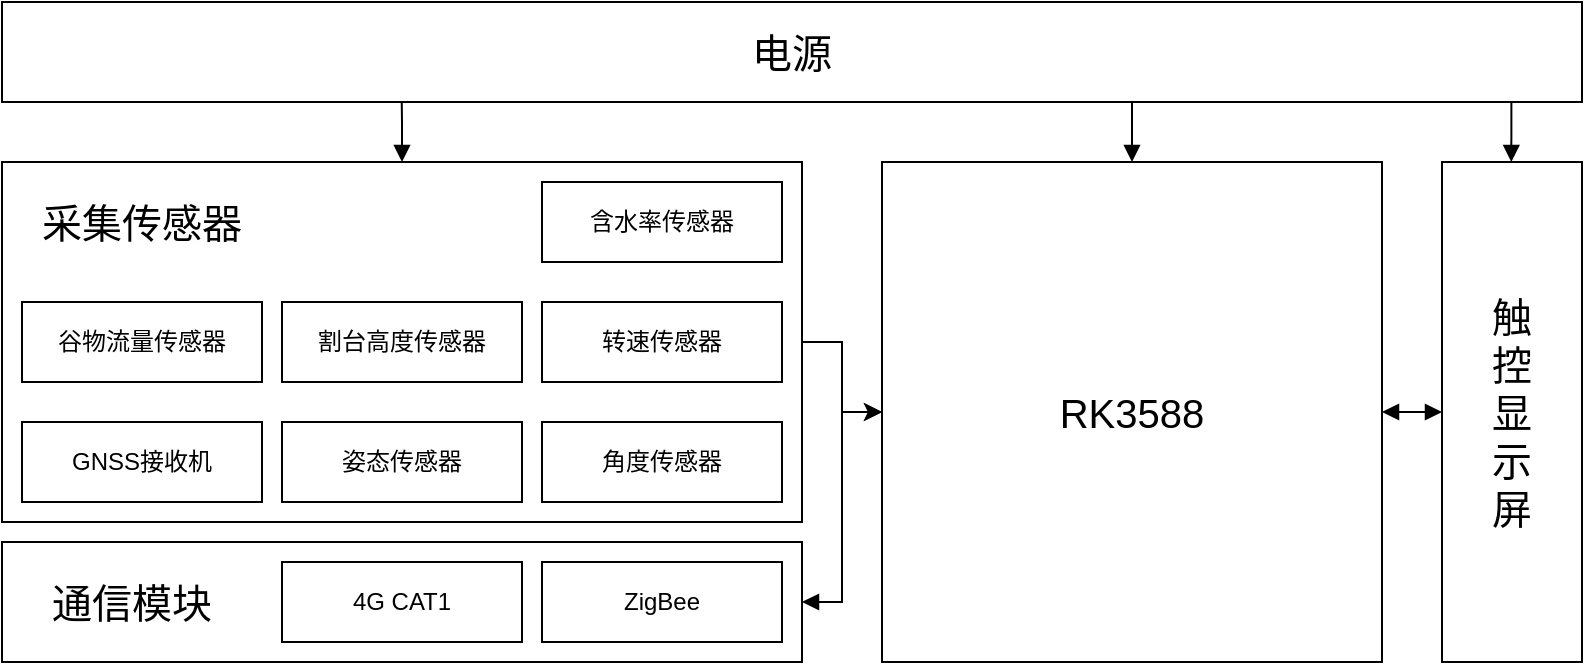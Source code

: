 <mxfile version="24.3.1" type="github">
  <diagram name="第 1 页" id="iA5qATUPCENagUnjX_-0">
    <mxGraphModel dx="1588" dy="1254" grid="1" gridSize="10" guides="1" tooltips="1" connect="1" arrows="1" fold="1" page="1" pageScale="1" pageWidth="1654" pageHeight="1169" math="0" shadow="0">
      <root>
        <mxCell id="0" />
        <mxCell id="1" parent="0" />
        <mxCell id="2T69lTBmzo6Eun2dO9DT-130" style="edgeStyle=orthogonalEdgeStyle;rounded=0;orthogonalLoop=1;jettySize=auto;html=1;entryX=0;entryY=0.5;entryDx=0;entryDy=0;strokeColor=default;align=center;verticalAlign=middle;fontFamily=Helvetica;fontSize=11;fontColor=default;labelBackgroundColor=default;endArrow=block;endFill=1;" parent="1" edge="1">
          <mxGeometry relative="1" as="geometry">
            <mxPoint x="957" y="860.0" as="sourcePoint" />
          </mxGeometry>
        </mxCell>
        <mxCell id="JMtT5rVK0VToOy5rUXFl-23" style="edgeStyle=orthogonalEdgeStyle;rounded=0;orthogonalLoop=1;jettySize=auto;html=1;entryX=0;entryY=0.5;entryDx=0;entryDy=0;startArrow=block;startFill=1;fillColor=#dae8fc;strokeColor=default;endArrow=block;endFill=1;" edge="1" parent="1" source="JMtT5rVK0VToOy5rUXFl-2" target="JMtT5rVK0VToOy5rUXFl-18">
          <mxGeometry relative="1" as="geometry" />
        </mxCell>
        <mxCell id="JMtT5rVK0VToOy5rUXFl-2" value="&lt;font style=&quot;font-size: 20px;&quot;&gt;RK3588&lt;/font&gt;" style="rounded=0;whiteSpace=wrap;html=1;" vertex="1" parent="1">
          <mxGeometry x="560" y="210" width="250" height="250" as="geometry" />
        </mxCell>
        <mxCell id="JMtT5rVK0VToOy5rUXFl-3" value="GNSS接收机" style="whiteSpace=wrap;html=1;rounded=0;" vertex="1" parent="1">
          <mxGeometry x="130" y="340" width="120" height="40" as="geometry" />
        </mxCell>
        <mxCell id="JMtT5rVK0VToOy5rUXFl-4" value="角度传感器" style="whiteSpace=wrap;html=1;rounded=0;" vertex="1" parent="1">
          <mxGeometry x="390" y="340" width="120" height="40" as="geometry" />
        </mxCell>
        <mxCell id="JMtT5rVK0VToOy5rUXFl-5" value="姿态传感器" style="whiteSpace=wrap;html=1;rounded=0;" vertex="1" parent="1">
          <mxGeometry x="260" y="340" width="120" height="40" as="geometry" />
        </mxCell>
        <mxCell id="JMtT5rVK0VToOy5rUXFl-6" value="谷物流量传感器" style="whiteSpace=wrap;html=1;rounded=0;" vertex="1" parent="1">
          <mxGeometry x="130" y="280" width="120" height="40" as="geometry" />
        </mxCell>
        <mxCell id="JMtT5rVK0VToOy5rUXFl-7" value="割台高度传感器" style="whiteSpace=wrap;html=1;rounded=0;" vertex="1" parent="1">
          <mxGeometry x="260" y="280" width="120" height="40" as="geometry" />
        </mxCell>
        <mxCell id="JMtT5rVK0VToOy5rUXFl-8" value="转速传感器" style="whiteSpace=wrap;html=1;rounded=0;" vertex="1" parent="1">
          <mxGeometry x="390" y="280" width="120" height="40" as="geometry" />
        </mxCell>
        <mxCell id="JMtT5rVK0VToOy5rUXFl-9" value="含水率传感器" style="whiteSpace=wrap;html=1;rounded=0;" vertex="1" parent="1">
          <mxGeometry x="390" y="220" width="120" height="40" as="geometry" />
        </mxCell>
        <mxCell id="JMtT5rVK0VToOy5rUXFl-21" style="edgeStyle=orthogonalEdgeStyle;rounded=0;orthogonalLoop=1;jettySize=auto;html=1;entryX=0;entryY=0.5;entryDx=0;entryDy=0;" edge="1" parent="1" source="JMtT5rVK0VToOy5rUXFl-12" target="JMtT5rVK0VToOy5rUXFl-2">
          <mxGeometry relative="1" as="geometry" />
        </mxCell>
        <mxCell id="JMtT5rVK0VToOy5rUXFl-12" value="" style="rounded=0;whiteSpace=wrap;html=1;strokeWidth=1;fillColor=none;" vertex="1" parent="1">
          <mxGeometry x="120" y="210" width="400" height="180" as="geometry" />
        </mxCell>
        <mxCell id="JMtT5rVK0VToOy5rUXFl-14" value="&lt;font style=&quot;font-size: 20px;&quot;&gt;采集传感器&lt;/font&gt;" style="text;html=1;align=center;verticalAlign=middle;whiteSpace=wrap;rounded=0;" vertex="1" parent="1">
          <mxGeometry x="135" y="225" width="110" height="30" as="geometry" />
        </mxCell>
        <mxCell id="JMtT5rVK0VToOy5rUXFl-17" value="" style="group" vertex="1" connectable="0" parent="1">
          <mxGeometry x="120" y="400" width="400" height="60" as="geometry" />
        </mxCell>
        <mxCell id="JMtT5rVK0VToOy5rUXFl-10" value="4G CAT1" style="whiteSpace=wrap;html=1;rounded=0;" vertex="1" parent="JMtT5rVK0VToOy5rUXFl-17">
          <mxGeometry x="140" y="10" width="120" height="40" as="geometry" />
        </mxCell>
        <mxCell id="JMtT5rVK0VToOy5rUXFl-11" value="ZigBee" style="whiteSpace=wrap;html=1;rounded=0;" vertex="1" parent="JMtT5rVK0VToOy5rUXFl-17">
          <mxGeometry x="270" y="10" width="120" height="40" as="geometry" />
        </mxCell>
        <mxCell id="JMtT5rVK0VToOy5rUXFl-15" value="" style="rounded=0;whiteSpace=wrap;html=1;strokeWidth=1;fillColor=none;" vertex="1" parent="JMtT5rVK0VToOy5rUXFl-17">
          <mxGeometry width="400" height="60" as="geometry" />
        </mxCell>
        <mxCell id="JMtT5rVK0VToOy5rUXFl-16" value="&lt;font style=&quot;font-size: 20px;&quot;&gt;通信模块&lt;/font&gt;" style="text;html=1;align=center;verticalAlign=middle;whiteSpace=wrap;rounded=0;" vertex="1" parent="JMtT5rVK0VToOy5rUXFl-17">
          <mxGeometry x="10" y="15" width="110" height="30" as="geometry" />
        </mxCell>
        <mxCell id="JMtT5rVK0VToOy5rUXFl-18" value="&lt;div style=&quot;font-size: 20px;&quot;&gt;&lt;font style=&quot;font-size: 20px;&quot;&gt;触&lt;/font&gt;&lt;/div&gt;&lt;div style=&quot;font-size: 20px;&quot;&gt;&lt;font style=&quot;font-size: 20px;&quot;&gt;控&lt;/font&gt;&lt;/div&gt;&lt;div style=&quot;font-size: 20px;&quot;&gt;&lt;font style=&quot;font-size: 20px;&quot;&gt;显&lt;/font&gt;&lt;/div&gt;&lt;div style=&quot;font-size: 20px;&quot;&gt;&lt;font style=&quot;font-size: 20px;&quot;&gt;示&lt;/font&gt;&lt;/div&gt;&lt;div style=&quot;font-size: 20px;&quot;&gt;&lt;font style=&quot;font-size: 20px;&quot;&gt;屏&lt;/font&gt;&lt;/div&gt;" style="rounded=0;whiteSpace=wrap;html=1;" vertex="1" parent="1">
          <mxGeometry x="840" y="210" width="70" height="250" as="geometry" />
        </mxCell>
        <mxCell id="JMtT5rVK0VToOy5rUXFl-19" value="&lt;font style=&quot;font-size: 20px;&quot;&gt;电源&lt;/font&gt;" style="rounded=0;whiteSpace=wrap;html=1;" vertex="1" parent="1">
          <mxGeometry x="120" y="130" width="790" height="50" as="geometry" />
        </mxCell>
        <mxCell id="JMtT5rVK0VToOy5rUXFl-22" style="edgeStyle=orthogonalEdgeStyle;rounded=0;orthogonalLoop=1;jettySize=auto;html=1;exitX=1;exitY=0.5;exitDx=0;exitDy=0;entryX=0;entryY=0.5;entryDx=0;entryDy=0;startArrow=block;startFill=1;" edge="1" parent="1" source="JMtT5rVK0VToOy5rUXFl-15" target="JMtT5rVK0VToOy5rUXFl-2">
          <mxGeometry relative="1" as="geometry">
            <Array as="points">
              <mxPoint x="540" y="430" />
              <mxPoint x="540" y="335" />
            </Array>
          </mxGeometry>
        </mxCell>
        <mxCell id="JMtT5rVK0VToOy5rUXFl-26" style="edgeStyle=orthogonalEdgeStyle;rounded=0;orthogonalLoop=1;jettySize=auto;html=1;exitX=0.5;exitY=0;exitDx=0;exitDy=0;strokeWidth=1;endArrow=none;endFill=0;startArrow=block;startFill=1;" edge="1" parent="1" source="JMtT5rVK0VToOy5rUXFl-2">
          <mxGeometry relative="1" as="geometry">
            <mxPoint x="685" y="180" as="targetPoint" />
            <Array as="points">
              <mxPoint x="685" y="180" />
            </Array>
          </mxGeometry>
        </mxCell>
        <mxCell id="JMtT5rVK0VToOy5rUXFl-29" style="edgeStyle=orthogonalEdgeStyle;rounded=0;orthogonalLoop=1;jettySize=auto;html=1;entryX=0.253;entryY=0.999;entryDx=0;entryDy=0;entryPerimeter=0;startArrow=block;startFill=1;endArrow=none;endFill=0;" edge="1" parent="1" source="JMtT5rVK0VToOy5rUXFl-12" target="JMtT5rVK0VToOy5rUXFl-19">
          <mxGeometry relative="1" as="geometry" />
        </mxCell>
        <mxCell id="JMtT5rVK0VToOy5rUXFl-33" style="edgeStyle=orthogonalEdgeStyle;rounded=0;orthogonalLoop=1;jettySize=auto;html=1;exitX=0.5;exitY=0;exitDx=0;exitDy=0;strokeWidth=1;endArrow=none;endFill=0;startArrow=block;startFill=1;" edge="1" parent="1">
          <mxGeometry relative="1" as="geometry">
            <mxPoint x="874.66" y="210" as="sourcePoint" />
            <mxPoint x="874.66" y="180" as="targetPoint" />
            <Array as="points">
              <mxPoint x="874.66" y="180" />
            </Array>
          </mxGeometry>
        </mxCell>
      </root>
    </mxGraphModel>
  </diagram>
</mxfile>
